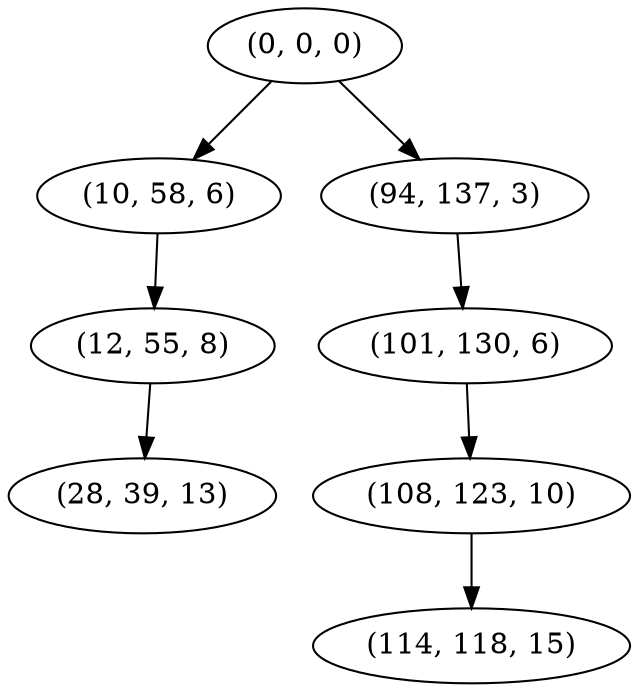 digraph tree {
    "(0, 0, 0)";
    "(10, 58, 6)";
    "(12, 55, 8)";
    "(28, 39, 13)";
    "(94, 137, 3)";
    "(101, 130, 6)";
    "(108, 123, 10)";
    "(114, 118, 15)";
    "(0, 0, 0)" -> "(10, 58, 6)";
    "(0, 0, 0)" -> "(94, 137, 3)";
    "(10, 58, 6)" -> "(12, 55, 8)";
    "(12, 55, 8)" -> "(28, 39, 13)";
    "(94, 137, 3)" -> "(101, 130, 6)";
    "(101, 130, 6)" -> "(108, 123, 10)";
    "(108, 123, 10)" -> "(114, 118, 15)";
}
